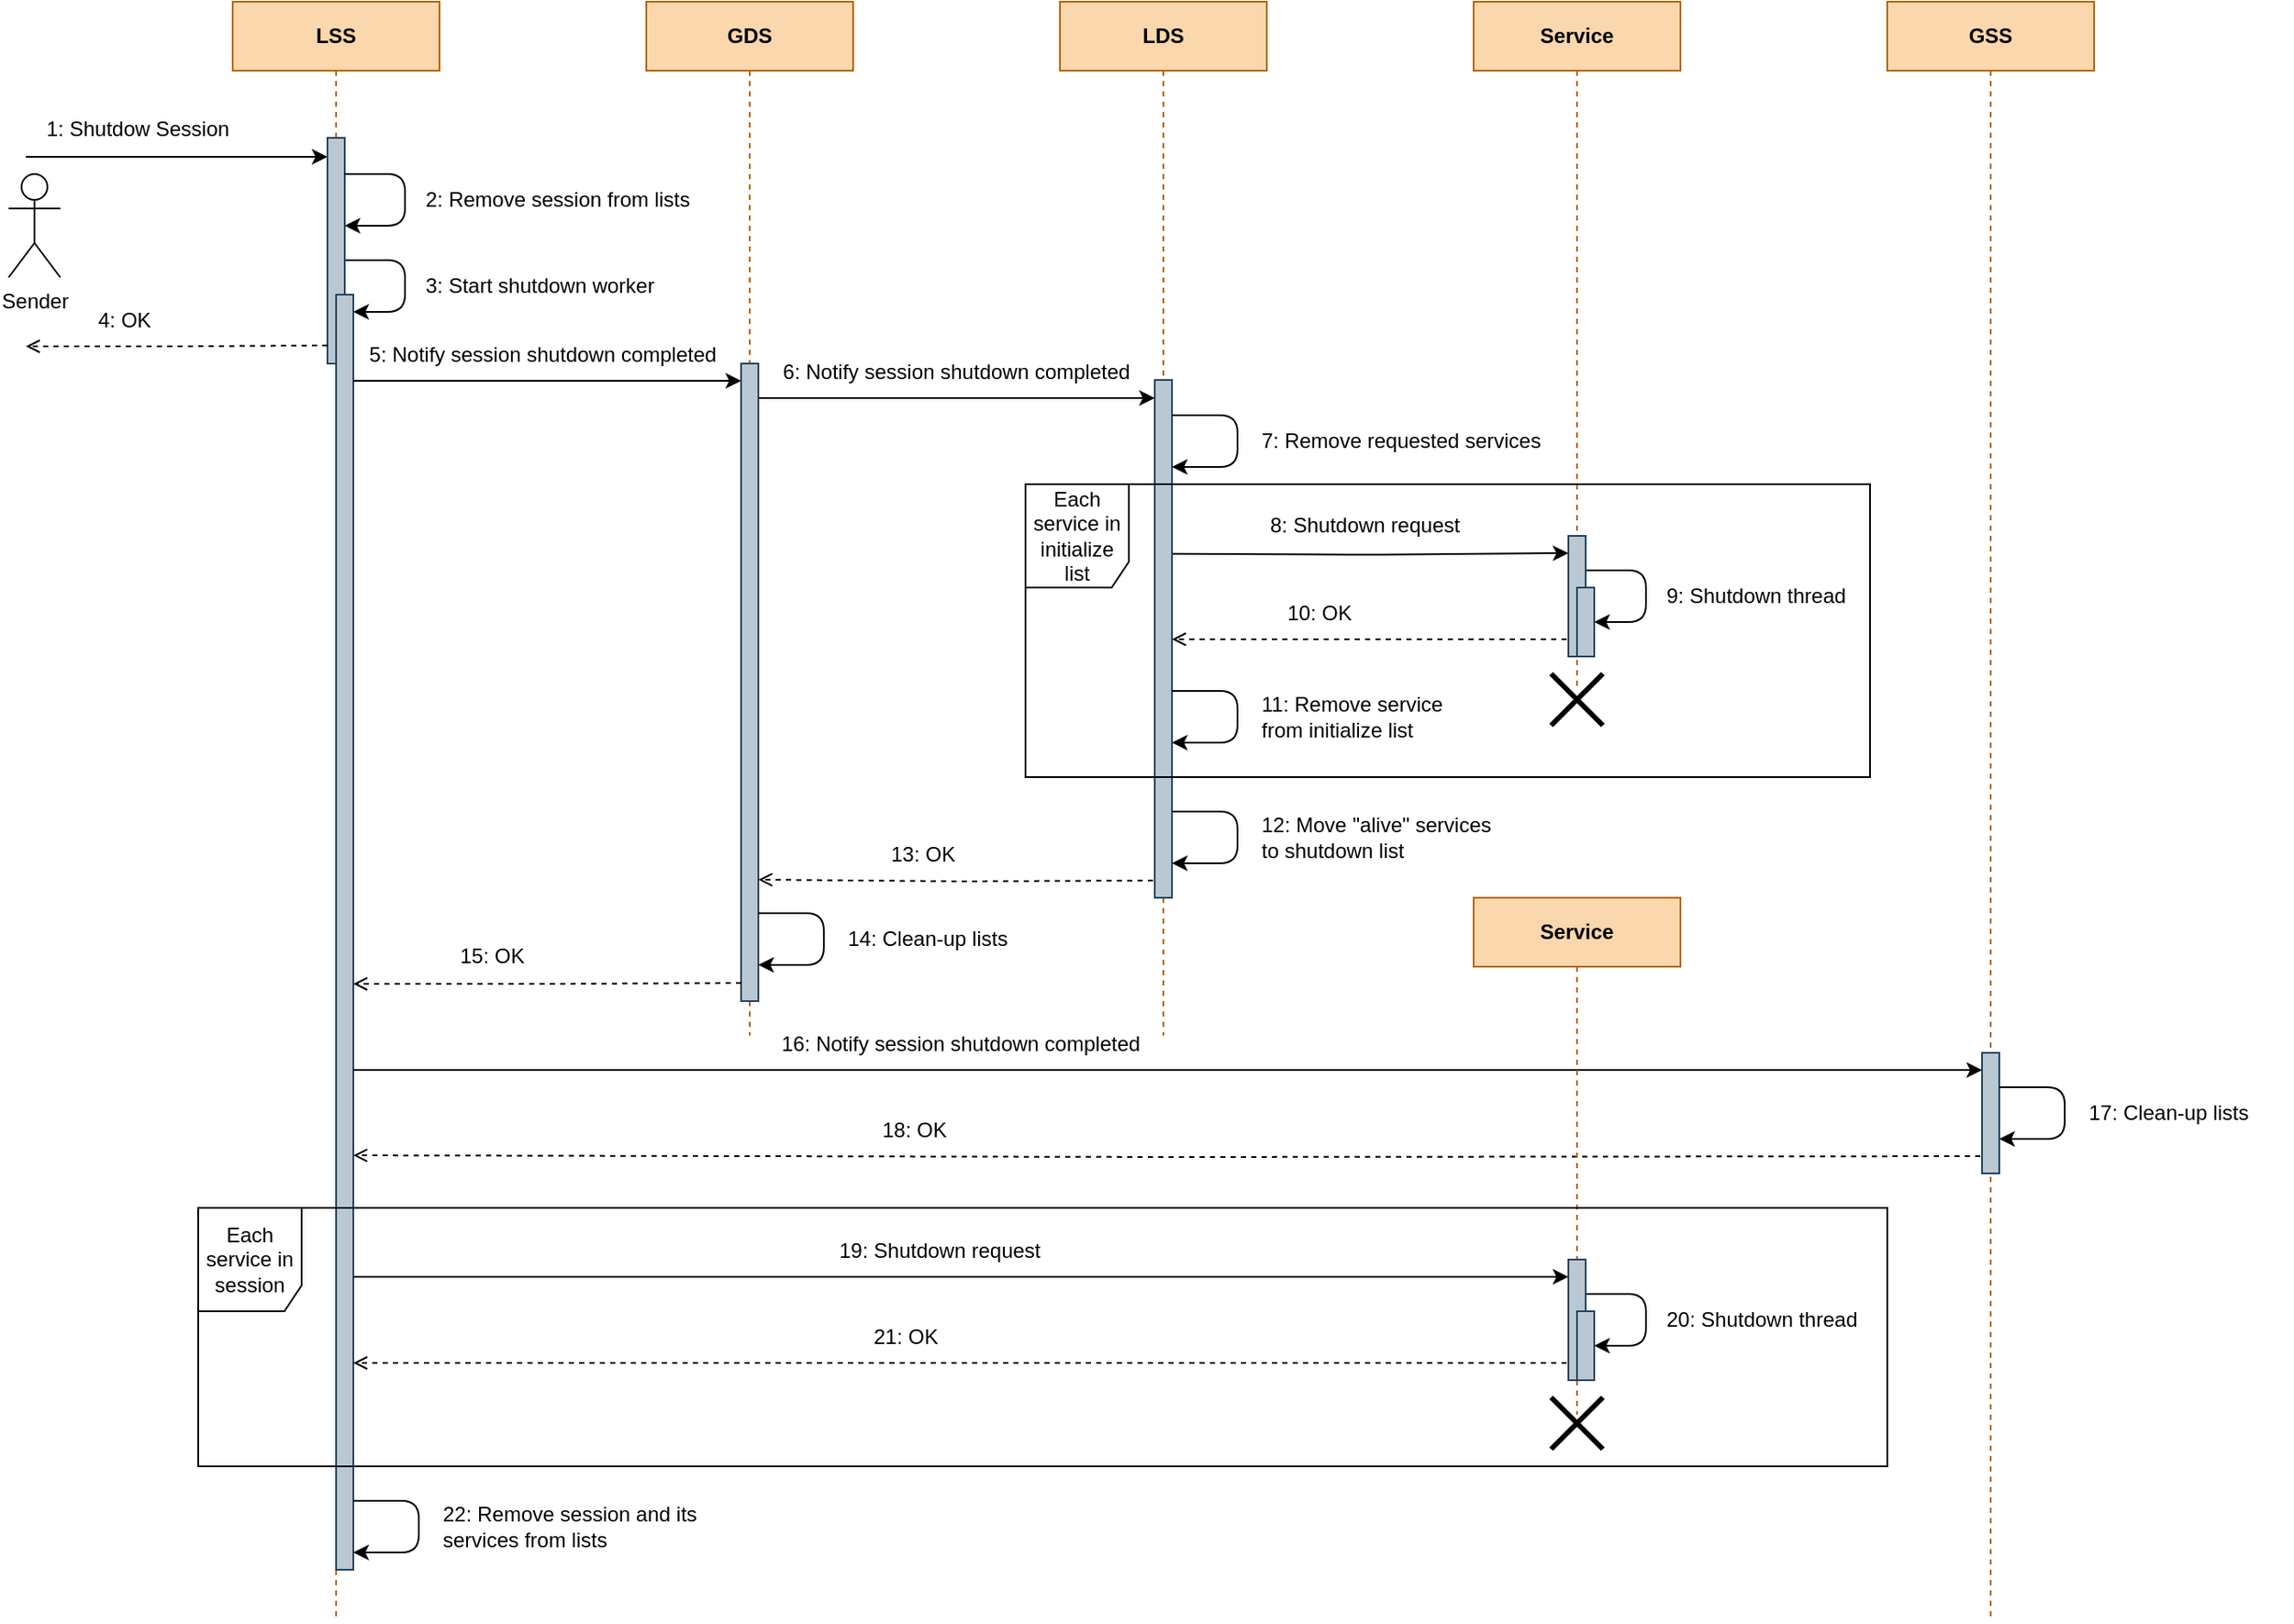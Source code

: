 <mxfile version="27.0.5">
  <diagram name="Page-1" id="VMZdibjBmJLBxk7ZPFCg">
    <mxGraphModel dx="1403" dy="576" grid="1" gridSize="10" guides="1" tooltips="1" connect="1" arrows="1" fold="1" page="1" pageScale="1" pageWidth="1654" pageHeight="1169" math="0" shadow="0">
      <root>
        <mxCell id="0" />
        <mxCell id="1" parent="0" />
        <mxCell id="EO8kv-_hzXF2GcDBW9tc-53" value="" style="endArrow=open;html=1;rounded=1;dashed=1;endFill=0;strokeColor=default;strokeWidth=1;align=center;verticalAlign=middle;fontFamily=Helvetica;fontSize=12;fontColor=default;labelBackgroundColor=default;edgeStyle=orthogonalEdgeStyle;curved=0;" edge="1" parent="1">
          <mxGeometry width="50" height="50" relative="1" as="geometry">
            <mxPoint x="1180" y="710" as="sourcePoint" />
            <mxPoint x="230" y="709.51" as="targetPoint" />
          </mxGeometry>
        </mxCell>
        <mxCell id="EO8kv-_hzXF2GcDBW9tc-42" value="" style="endArrow=open;html=1;rounded=1;dashed=1;endFill=0;strokeColor=default;strokeWidth=1;align=center;verticalAlign=middle;fontFamily=Helvetica;fontSize=12;fontColor=default;labelBackgroundColor=default;edgeStyle=orthogonalEdgeStyle;curved=0;" edge="1" parent="1">
          <mxGeometry width="50" height="50" relative="1" as="geometry">
            <mxPoint x="700" y="550" as="sourcePoint" />
            <mxPoint x="465" y="549.51" as="targetPoint" />
          </mxGeometry>
        </mxCell>
        <mxCell id="EO8kv-_hzXF2GcDBW9tc-35" value="" style="endArrow=open;html=1;rounded=1;dashed=1;endFill=0;strokeColor=default;strokeWidth=1;align=center;verticalAlign=middle;fontFamily=Helvetica;fontSize=12;fontColor=default;labelBackgroundColor=default;edgeStyle=orthogonalEdgeStyle;curved=0;" edge="1" parent="1">
          <mxGeometry width="50" height="50" relative="1" as="geometry">
            <mxPoint x="940" y="410" as="sourcePoint" />
            <mxPoint x="705" y="410" as="targetPoint" />
          </mxGeometry>
        </mxCell>
        <mxCell id="EO8kv-_hzXF2GcDBW9tc-33" style="edgeStyle=orthogonalEdgeStyle;rounded=1;orthogonalLoop=1;jettySize=auto;html=1;strokeColor=default;strokeWidth=1;align=center;verticalAlign=middle;fontFamily=Helvetica;fontSize=12;fontColor=default;labelBackgroundColor=default;startArrow=none;startFill=0;endArrow=classic;endFill=1;curved=0;" edge="1" parent="1">
          <mxGeometry relative="1" as="geometry">
            <mxPoint x="950.0" y="400" as="targetPoint" />
            <mxPoint x="940" y="370" as="sourcePoint" />
            <Array as="points">
              <mxPoint x="980" y="370" />
              <mxPoint x="980" y="400" />
            </Array>
          </mxGeometry>
        </mxCell>
        <mxCell id="EO8kv-_hzXF2GcDBW9tc-30" value="" style="html=1;verticalAlign=bottom;endArrow=classic;rounded=1;strokeColor=default;strokeWidth=1;align=center;fontFamily=Helvetica;fontSize=12;fontColor=default;labelBackgroundColor=default;edgeStyle=orthogonalEdgeStyle;curved=0;endFill=1;" edge="1" parent="1">
          <mxGeometry width="80" relative="1" as="geometry">
            <mxPoint x="700" y="360.4" as="sourcePoint" />
            <mxPoint x="935" y="360" as="targetPoint" />
            <mxPoint as="offset" />
          </mxGeometry>
        </mxCell>
        <mxCell id="EO8kv-_hzXF2GcDBW9tc-21" value="" style="html=1;verticalAlign=bottom;endArrow=classic;rounded=1;strokeColor=default;strokeWidth=1;align=center;fontFamily=Helvetica;fontSize=12;fontColor=default;labelBackgroundColor=default;edgeStyle=orthogonalEdgeStyle;curved=0;endFill=1;" edge="1" parent="1">
          <mxGeometry width="80" relative="1" as="geometry">
            <mxPoint x="460" y="270" as="sourcePoint" />
            <mxPoint x="695" y="270" as="targetPoint" />
            <mxPoint as="offset" />
          </mxGeometry>
        </mxCell>
        <mxCell id="EO8kv-_hzXF2GcDBW9tc-12" style="edgeStyle=orthogonalEdgeStyle;rounded=1;orthogonalLoop=1;jettySize=auto;html=1;strokeColor=default;strokeWidth=1;align=center;verticalAlign=middle;fontFamily=Helvetica;fontSize=12;fontColor=default;labelBackgroundColor=default;startArrow=none;startFill=0;endArrow=classic;endFill=1;curved=0;" edge="1" parent="1">
          <mxGeometry relative="1" as="geometry">
            <mxPoint x="230" y="220" as="targetPoint" />
            <mxPoint x="220" y="190" as="sourcePoint" />
            <Array as="points">
              <mxPoint x="260" y="190" />
              <mxPoint x="260" y="220" />
            </Array>
          </mxGeometry>
        </mxCell>
        <mxCell id="EO8kv-_hzXF2GcDBW9tc-2" value="&lt;b&gt;LSS&lt;/b&gt;" style="shape=umlLifeline;perimeter=lifelinePerimeter;whiteSpace=wrap;html=1;container=0;collapsible=0;recursiveResize=0;outlineConnect=0;fillColor=#fad7ac;strokeColor=#b46504;fontColor=#000000;rounded=0;align=center;verticalAlign=middle;fontFamily=Helvetica;fontSize=12;dropTarget=0;connectable=0;allowArrows=0;" vertex="1" parent="1">
          <mxGeometry x="160" y="40" width="120" height="940" as="geometry" />
        </mxCell>
        <mxCell id="EO8kv-_hzXF2GcDBW9tc-3" value="&lt;b&gt;GSS&lt;/b&gt;" style="shape=umlLifeline;perimeter=lifelinePerimeter;whiteSpace=wrap;html=1;container=0;collapsible=0;recursiveResize=0;outlineConnect=0;fillColor=#fad7ac;strokeColor=#b46504;fontColor=#000000;rounded=0;align=center;verticalAlign=middle;fontFamily=Helvetica;fontSize=12;dropTarget=0;connectable=0;allowArrows=0;" vertex="1" parent="1">
          <mxGeometry x="1120" y="40" width="120" height="940" as="geometry" />
        </mxCell>
        <mxCell id="EO8kv-_hzXF2GcDBW9tc-4" value="&lt;b&gt;GDS&lt;/b&gt;" style="shape=umlLifeline;perimeter=lifelinePerimeter;whiteSpace=wrap;html=1;container=0;collapsible=0;recursiveResize=0;outlineConnect=0;fillColor=#fad7ac;strokeColor=#b46504;fontColor=#000000;rounded=0;align=center;verticalAlign=middle;fontFamily=Helvetica;fontSize=12;dropTarget=0;connectable=0;allowArrows=0;" vertex="1" parent="1">
          <mxGeometry x="400" y="40" width="120" height="600" as="geometry" />
        </mxCell>
        <mxCell id="EO8kv-_hzXF2GcDBW9tc-5" value="&lt;b&gt;LDS&lt;/b&gt;" style="shape=umlLifeline;perimeter=lifelinePerimeter;whiteSpace=wrap;html=1;container=0;collapsible=0;recursiveResize=0;outlineConnect=0;fillColor=#fad7ac;strokeColor=#b46504;fontColor=#000000;rounded=0;align=center;verticalAlign=middle;fontFamily=Helvetica;fontSize=12;dropTarget=0;connectable=0;allowArrows=0;" vertex="1" parent="1">
          <mxGeometry x="640" y="40" width="120" height="600" as="geometry" />
        </mxCell>
        <mxCell id="EO8kv-_hzXF2GcDBW9tc-6" value="Service" style="shape=umlLifeline;perimeter=lifelinePerimeter;whiteSpace=wrap;html=1;container=0;collapsible=0;recursiveResize=0;outlineConnect=0;fillColor=#fad7ac;strokeColor=#b46504;fontColor=#000000;rounded=0;align=center;verticalAlign=middle;fontFamily=Helvetica;fontSize=12;dropTarget=0;connectable=0;allowArrows=0;fontStyle=1" vertex="1" parent="1">
          <mxGeometry x="880" y="40" width="120" height="400" as="geometry" />
        </mxCell>
        <mxCell id="EO8kv-_hzXF2GcDBW9tc-7" value="" style="html=1;verticalAlign=bottom;endArrow=classic;rounded=1;strokeColor=default;strokeWidth=1;align=center;fontFamily=Helvetica;fontSize=12;fontColor=default;labelBackgroundColor=default;edgeStyle=orthogonalEdgeStyle;curved=0;endFill=1;" edge="1" parent="1">
          <mxGeometry width="80" relative="1" as="geometry">
            <mxPoint x="40" y="130" as="sourcePoint" />
            <mxPoint x="215" y="130" as="targetPoint" />
            <mxPoint as="offset" />
          </mxGeometry>
        </mxCell>
        <mxCell id="EO8kv-_hzXF2GcDBW9tc-8" value="1: Shutdow Session" style="text;html=1;align=left;verticalAlign=middle;whiteSpace=wrap;rounded=0;allowArrows=0;fontFamily=Helvetica;fontSize=12;fontColor=#000000;connectable=0;" vertex="1" parent="1">
          <mxGeometry x="50" y="109" width="140" height="10" as="geometry" />
        </mxCell>
        <mxCell id="EO8kv-_hzXF2GcDBW9tc-10" value="" style="html=1;points=[];perimeter=orthogonalPerimeter;fillColor=#bac8d3;strokeColor=#23445d;rounded=0;align=left;verticalAlign=top;fontFamily=Helvetica;fontSize=12;fontColor=default;connectable=0;" vertex="1" parent="1">
          <mxGeometry x="215" y="119" width="10" height="131" as="geometry" />
        </mxCell>
        <mxCell id="EO8kv-_hzXF2GcDBW9tc-11" value="" style="html=1;points=[];perimeter=orthogonalPerimeter;fillColor=#bac8d3;strokeColor=#23445d;rounded=0;align=left;verticalAlign=top;fontFamily=Helvetica;fontSize=12;fontColor=default;connectable=0;" vertex="1" parent="1">
          <mxGeometry x="220" y="210" width="10" height="740" as="geometry" />
        </mxCell>
        <mxCell id="EO8kv-_hzXF2GcDBW9tc-13" value="3: Start shutdown worker" style="text;html=1;align=left;verticalAlign=middle;whiteSpace=wrap;rounded=0;allowArrows=0;fontFamily=Helvetica;fontSize=12;fontColor=#000000;connectable=0;" vertex="1" parent="1">
          <mxGeometry x="270" y="190" width="165" height="30" as="geometry" />
        </mxCell>
        <mxCell id="EO8kv-_hzXF2GcDBW9tc-14" style="edgeStyle=orthogonalEdgeStyle;rounded=1;orthogonalLoop=1;jettySize=auto;html=1;strokeColor=default;strokeWidth=1;align=center;verticalAlign=middle;fontFamily=Helvetica;fontSize=12;fontColor=default;labelBackgroundColor=default;startArrow=none;startFill=0;endArrow=classic;endFill=1;curved=0;" edge="1" parent="1">
          <mxGeometry relative="1" as="geometry">
            <mxPoint x="225.0" y="170" as="targetPoint" />
            <mxPoint x="225.0" y="140" as="sourcePoint" />
            <Array as="points">
              <mxPoint x="260" y="140" />
              <mxPoint x="260" y="170" />
            </Array>
          </mxGeometry>
        </mxCell>
        <mxCell id="EO8kv-_hzXF2GcDBW9tc-15" value="2: Remove session from lists" style="text;html=1;align=left;verticalAlign=middle;whiteSpace=wrap;rounded=0;allowArrows=0;fontFamily=Helvetica;fontSize=12;fontColor=#000000;connectable=0;" vertex="1" parent="1">
          <mxGeometry x="270" y="140" width="165" height="30" as="geometry" />
        </mxCell>
        <mxCell id="EO8kv-_hzXF2GcDBW9tc-16" value="" style="endArrow=open;html=1;rounded=1;dashed=1;endFill=0;strokeColor=default;strokeWidth=1;align=center;verticalAlign=middle;fontFamily=Helvetica;fontSize=12;fontColor=default;labelBackgroundColor=default;edgeStyle=orthogonalEdgeStyle;curved=0;" edge="1" parent="1">
          <mxGeometry width="50" height="50" relative="1" as="geometry">
            <mxPoint x="215" y="239.51" as="sourcePoint" />
            <mxPoint x="40" y="240" as="targetPoint" />
          </mxGeometry>
        </mxCell>
        <mxCell id="EO8kv-_hzXF2GcDBW9tc-17" value="4: OK" style="text;html=1;align=left;verticalAlign=middle;whiteSpace=wrap;rounded=0;allowArrows=0;fontFamily=Helvetica;fontSize=12;fontColor=#000000;connectable=0;" vertex="1" parent="1">
          <mxGeometry x="80" y="220" width="80" height="10" as="geometry" />
        </mxCell>
        <mxCell id="EO8kv-_hzXF2GcDBW9tc-18" value="" style="html=1;verticalAlign=bottom;endArrow=classic;rounded=1;strokeColor=default;strokeWidth=1;align=center;fontFamily=Helvetica;fontSize=12;fontColor=default;labelBackgroundColor=default;edgeStyle=orthogonalEdgeStyle;curved=0;endFill=1;" edge="1" parent="1">
          <mxGeometry width="80" relative="1" as="geometry">
            <mxPoint x="230" y="260" as="sourcePoint" />
            <mxPoint x="455" y="260" as="targetPoint" />
            <mxPoint as="offset" />
          </mxGeometry>
        </mxCell>
        <mxCell id="EO8kv-_hzXF2GcDBW9tc-19" value="5: Notify session shutdown completed" style="text;html=1;align=center;verticalAlign=middle;whiteSpace=wrap;rounded=0;allowArrows=0;fontFamily=Helvetica;fontSize=12;fontColor=#000000;connectable=0;" vertex="1" parent="1">
          <mxGeometry x="230" y="240" width="220" height="10" as="geometry" />
        </mxCell>
        <mxCell id="EO8kv-_hzXF2GcDBW9tc-20" value="" style="html=1;points=[];perimeter=orthogonalPerimeter;fillColor=#bac8d3;strokeColor=#23445d;rounded=0;align=left;verticalAlign=top;fontFamily=Helvetica;fontSize=12;fontColor=default;connectable=0;allowArrows=0;" vertex="1" parent="1">
          <mxGeometry x="455" y="250" width="10" height="370" as="geometry" />
        </mxCell>
        <mxCell id="EO8kv-_hzXF2GcDBW9tc-22" value="6: Notify session shutdown completed" style="text;html=1;align=center;verticalAlign=middle;whiteSpace=wrap;rounded=0;allowArrows=0;fontFamily=Helvetica;fontSize=12;fontColor=#000000;connectable=0;" vertex="1" parent="1">
          <mxGeometry x="470" y="250" width="220" height="10" as="geometry" />
        </mxCell>
        <mxCell id="EO8kv-_hzXF2GcDBW9tc-23" value="" style="html=1;points=[];perimeter=orthogonalPerimeter;fillColor=#bac8d3;strokeColor=#23445d;rounded=0;align=left;verticalAlign=top;fontFamily=Helvetica;fontSize=12;fontColor=default;connectable=0;allowArrows=0;" vertex="1" parent="1">
          <mxGeometry x="695" y="259.52" width="10" height="300.48" as="geometry" />
        </mxCell>
        <mxCell id="EO8kv-_hzXF2GcDBW9tc-24" style="edgeStyle=orthogonalEdgeStyle;rounded=1;orthogonalLoop=1;jettySize=auto;html=1;strokeColor=default;strokeWidth=1;align=center;verticalAlign=middle;fontFamily=Helvetica;fontSize=12;fontColor=default;labelBackgroundColor=default;startArrow=none;startFill=0;endArrow=classic;endFill=1;curved=0;" edge="1" parent="1">
          <mxGeometry relative="1" as="geometry">
            <mxPoint x="705.0" y="310" as="targetPoint" />
            <mxPoint x="705.0" y="280" as="sourcePoint" />
            <Array as="points">
              <mxPoint x="743.0" y="280" />
              <mxPoint x="743.0" y="310" />
              <mxPoint x="705.0" y="310" />
            </Array>
          </mxGeometry>
        </mxCell>
        <mxCell id="EO8kv-_hzXF2GcDBW9tc-25" value="7: Remove requested services" style="text;html=1;align=left;verticalAlign=middle;whiteSpace=wrap;rounded=0;allowArrows=0;fontFamily=Helvetica;fontSize=12;fontColor=#000000;connectable=0;" vertex="1" parent="1">
          <mxGeometry x="755" y="280" width="175" height="30" as="geometry" />
        </mxCell>
        <mxCell id="EO8kv-_hzXF2GcDBW9tc-28" value="Each service in initialize list" style="shape=umlFrame;whiteSpace=wrap;html=1;pointerEvents=0;connectable=0;allowArrows=0;recursiveResize=0;width=60;height=60;" vertex="1" parent="1">
          <mxGeometry x="620" y="320" width="490" height="170" as="geometry" />
        </mxCell>
        <mxCell id="EO8kv-_hzXF2GcDBW9tc-29" value="" style="html=1;points=[];perimeter=orthogonalPerimeter;fillColor=#bac8d3;strokeColor=#23445d;rounded=0;align=left;verticalAlign=top;fontFamily=Helvetica;fontSize=12;fontColor=default;connectable=0;allowArrows=0;" vertex="1" parent="1">
          <mxGeometry x="935" y="350" width="10" height="70" as="geometry" />
        </mxCell>
        <mxCell id="EO8kv-_hzXF2GcDBW9tc-31" value="8: Shutdown request" style="text;html=1;align=left;verticalAlign=middle;whiteSpace=wrap;rounded=0;allowArrows=0;fontFamily=Helvetica;fontSize=12;fontColor=#000000;connectable=0;" vertex="1" parent="1">
          <mxGeometry x="760" y="339" width="120" height="10" as="geometry" />
        </mxCell>
        <mxCell id="EO8kv-_hzXF2GcDBW9tc-32" value="" style="html=1;points=[];perimeter=orthogonalPerimeter;fillColor=#bac8d3;strokeColor=#23445d;rounded=0;align=left;verticalAlign=top;fontFamily=Helvetica;fontSize=12;fontColor=default;connectable=0;allowArrows=0;" vertex="1" parent="1">
          <mxGeometry x="940" y="380" width="10" height="40" as="geometry" />
        </mxCell>
        <mxCell id="EO8kv-_hzXF2GcDBW9tc-34" value="9: Shutdown thread" style="text;html=1;align=left;verticalAlign=middle;whiteSpace=wrap;rounded=0;allowArrows=0;fontFamily=Helvetica;fontSize=12;fontColor=#000000;connectable=0;" vertex="1" parent="1">
          <mxGeometry x="990.0" y="370" width="120" height="30" as="geometry" />
        </mxCell>
        <mxCell id="EO8kv-_hzXF2GcDBW9tc-36" value="10: OK" style="text;html=1;align=left;verticalAlign=middle;whiteSpace=wrap;rounded=0;allowArrows=0;fontFamily=Helvetica;fontSize=12;fontColor=#000000;connectable=0;" vertex="1" parent="1">
          <mxGeometry x="770" y="390" width="80" height="10" as="geometry" />
        </mxCell>
        <mxCell id="EO8kv-_hzXF2GcDBW9tc-37" value="" style="shape=umlDestroy;whiteSpace=wrap;html=1;strokeWidth=3;targetShapes=umlLifeline;connectable=0;allowArrows=0;recursiveResize=0;rotatable=0;resizable=0;" vertex="1" parent="1">
          <mxGeometry x="925" y="430" width="30" height="30" as="geometry" />
        </mxCell>
        <mxCell id="EO8kv-_hzXF2GcDBW9tc-38" style="edgeStyle=orthogonalEdgeStyle;rounded=1;orthogonalLoop=1;jettySize=auto;html=1;strokeColor=default;strokeWidth=1;align=center;verticalAlign=middle;fontFamily=Helvetica;fontSize=12;fontColor=default;labelBackgroundColor=default;startArrow=none;startFill=0;endArrow=classic;endFill=1;curved=0;" edge="1" parent="1">
          <mxGeometry relative="1" as="geometry">
            <mxPoint x="705.02" y="470" as="targetPoint" />
            <mxPoint x="705.02" y="440" as="sourcePoint" />
            <Array as="points">
              <mxPoint x="743.02" y="440" />
              <mxPoint x="743.02" y="470" />
              <mxPoint x="705.02" y="470" />
            </Array>
          </mxGeometry>
        </mxCell>
        <mxCell id="EO8kv-_hzXF2GcDBW9tc-39" value="11: Remove service from initialize list" style="text;html=1;align=left;verticalAlign=middle;whiteSpace=wrap;rounded=0;allowArrows=0;fontFamily=Helvetica;fontSize=12;fontColor=#000000;connectable=0;" vertex="1" parent="1">
          <mxGeometry x="755.02" y="440" width="120" height="30" as="geometry" />
        </mxCell>
        <mxCell id="EO8kv-_hzXF2GcDBW9tc-40" style="edgeStyle=orthogonalEdgeStyle;rounded=1;orthogonalLoop=1;jettySize=auto;html=1;strokeColor=default;strokeWidth=1;align=center;verticalAlign=middle;fontFamily=Helvetica;fontSize=12;fontColor=default;labelBackgroundColor=default;startArrow=none;startFill=0;endArrow=classic;endFill=1;curved=0;" edge="1" parent="1">
          <mxGeometry relative="1" as="geometry">
            <mxPoint x="705.0" y="540" as="targetPoint" />
            <mxPoint x="705.0" y="510" as="sourcePoint" />
            <Array as="points">
              <mxPoint x="743.0" y="510" />
              <mxPoint x="743.0" y="540" />
              <mxPoint x="705.0" y="540" />
            </Array>
          </mxGeometry>
        </mxCell>
        <mxCell id="EO8kv-_hzXF2GcDBW9tc-41" value="12: Move &quot;alive&quot; services to shutdown list" style="text;html=1;align=left;verticalAlign=middle;whiteSpace=wrap;rounded=0;allowArrows=0;fontFamily=Helvetica;fontSize=12;fontColor=#000000;connectable=0;" vertex="1" parent="1">
          <mxGeometry x="755" y="510" width="145" height="30" as="geometry" />
        </mxCell>
        <mxCell id="EO8kv-_hzXF2GcDBW9tc-43" value="13: OK" style="text;html=1;align=left;verticalAlign=middle;whiteSpace=wrap;rounded=0;allowArrows=0;fontFamily=Helvetica;fontSize=12;fontColor=#000000;connectable=0;" vertex="1" parent="1">
          <mxGeometry x="540" y="530" width="80" height="10" as="geometry" />
        </mxCell>
        <mxCell id="EO8kv-_hzXF2GcDBW9tc-44" style="edgeStyle=orthogonalEdgeStyle;rounded=1;orthogonalLoop=1;jettySize=auto;html=1;strokeColor=default;strokeWidth=1;align=center;verticalAlign=middle;fontFamily=Helvetica;fontSize=12;fontColor=default;labelBackgroundColor=default;startArrow=none;startFill=0;endArrow=classic;endFill=1;curved=0;" edge="1" parent="1">
          <mxGeometry relative="1" as="geometry">
            <mxPoint x="465.0" y="599" as="targetPoint" />
            <mxPoint x="465.0" y="569" as="sourcePoint" />
            <Array as="points">
              <mxPoint x="503.0" y="569" />
              <mxPoint x="503.0" y="599" />
              <mxPoint x="465.0" y="599" />
            </Array>
          </mxGeometry>
        </mxCell>
        <mxCell id="EO8kv-_hzXF2GcDBW9tc-45" value="14: Clean-up lists" style="text;html=1;align=left;verticalAlign=middle;whiteSpace=wrap;rounded=0;allowArrows=0;fontFamily=Helvetica;fontSize=12;fontColor=#000000;connectable=0;" vertex="1" parent="1">
          <mxGeometry x="515.0" y="569" width="120" height="30" as="geometry" />
        </mxCell>
        <mxCell id="EO8kv-_hzXF2GcDBW9tc-46" value="" style="endArrow=open;html=1;rounded=1;dashed=1;endFill=0;strokeColor=default;strokeWidth=1;align=center;verticalAlign=middle;fontFamily=Helvetica;fontSize=12;fontColor=default;labelBackgroundColor=default;edgeStyle=orthogonalEdgeStyle;curved=0;" edge="1" parent="1">
          <mxGeometry width="50" height="50" relative="1" as="geometry">
            <mxPoint x="455" y="609.51" as="sourcePoint" />
            <mxPoint x="230" y="610" as="targetPoint" />
          </mxGeometry>
        </mxCell>
        <mxCell id="EO8kv-_hzXF2GcDBW9tc-47" value="15: OK" style="text;html=1;align=left;verticalAlign=middle;whiteSpace=wrap;rounded=0;allowArrows=0;fontFamily=Helvetica;fontSize=12;fontColor=#000000;connectable=0;" vertex="1" parent="1">
          <mxGeometry x="290" y="589" width="80" height="10" as="geometry" />
        </mxCell>
        <mxCell id="EO8kv-_hzXF2GcDBW9tc-48" value="" style="html=1;points=[];perimeter=orthogonalPerimeter;fillColor=#bac8d3;strokeColor=#23445d;rounded=0;align=left;verticalAlign=top;fontFamily=Helvetica;fontSize=12;fontColor=default;connectable=0;allowArrows=0;" vertex="1" parent="1">
          <mxGeometry x="1175" y="650" width="10" height="70" as="geometry" />
        </mxCell>
        <mxCell id="EO8kv-_hzXF2GcDBW9tc-49" value="" style="html=1;verticalAlign=bottom;endArrow=classic;rounded=1;strokeColor=default;strokeWidth=1;align=center;fontFamily=Helvetica;fontSize=12;fontColor=default;labelBackgroundColor=default;edgeStyle=orthogonalEdgeStyle;curved=0;endFill=1;" edge="1" parent="1">
          <mxGeometry width="80" relative="1" as="geometry">
            <mxPoint x="230" y="660" as="sourcePoint" />
            <mxPoint x="1175" y="660" as="targetPoint" />
            <mxPoint as="offset" />
          </mxGeometry>
        </mxCell>
        <mxCell id="EO8kv-_hzXF2GcDBW9tc-50" value="16: Notify session shutdown completed" style="text;html=1;align=center;verticalAlign=middle;whiteSpace=wrap;rounded=0;allowArrows=0;fontFamily=Helvetica;fontSize=12;fontColor=#000000;connectable=0;" vertex="1" parent="1">
          <mxGeometry x="465" y="640" width="235" height="10" as="geometry" />
        </mxCell>
        <mxCell id="EO8kv-_hzXF2GcDBW9tc-51" style="edgeStyle=orthogonalEdgeStyle;rounded=1;orthogonalLoop=1;jettySize=auto;html=1;strokeColor=default;strokeWidth=1;align=center;verticalAlign=middle;fontFamily=Helvetica;fontSize=12;fontColor=default;labelBackgroundColor=default;startArrow=none;startFill=0;endArrow=classic;endFill=1;curved=0;" edge="1" parent="1">
          <mxGeometry relative="1" as="geometry">
            <mxPoint x="1185.0" y="700" as="targetPoint" />
            <mxPoint x="1185.0" y="670" as="sourcePoint" />
            <Array as="points">
              <mxPoint x="1223.0" y="670" />
              <mxPoint x="1223.0" y="700" />
              <mxPoint x="1185.0" y="700" />
            </Array>
          </mxGeometry>
        </mxCell>
        <mxCell id="EO8kv-_hzXF2GcDBW9tc-52" value="17: Clean-up lists" style="text;html=1;align=left;verticalAlign=middle;whiteSpace=wrap;rounded=0;allowArrows=0;fontFamily=Helvetica;fontSize=12;fontColor=#000000;connectable=0;" vertex="1" parent="1">
          <mxGeometry x="1235.0" y="670" width="120" height="30" as="geometry" />
        </mxCell>
        <mxCell id="EO8kv-_hzXF2GcDBW9tc-54" value="18: OK" style="text;html=1;align=left;verticalAlign=middle;whiteSpace=wrap;rounded=0;allowArrows=0;fontFamily=Helvetica;fontSize=12;fontColor=#000000;connectable=0;" vertex="1" parent="1">
          <mxGeometry x="535" y="690" width="80" height="10" as="geometry" />
        </mxCell>
        <mxCell id="EO8kv-_hzXF2GcDBW9tc-55" value="Service" style="shape=umlLifeline;perimeter=lifelinePerimeter;whiteSpace=wrap;html=1;container=0;collapsible=0;recursiveResize=0;outlineConnect=0;fillColor=#fad7ac;strokeColor=#b46504;fontColor=#000000;rounded=0;align=center;verticalAlign=middle;fontFamily=Helvetica;fontSize=12;dropTarget=0;connectable=0;allowArrows=0;fontStyle=1" vertex="1" parent="1">
          <mxGeometry x="880" y="560" width="120" height="300" as="geometry" />
        </mxCell>
        <mxCell id="EO8kv-_hzXF2GcDBW9tc-56" value="Each service in session" style="shape=umlFrame;whiteSpace=wrap;html=1;pointerEvents=0;connectable=0;allowArrows=0;recursiveResize=0;width=60;height=60;" vertex="1" parent="1">
          <mxGeometry x="140" y="740" width="980" height="150" as="geometry" />
        </mxCell>
        <mxCell id="EO8kv-_hzXF2GcDBW9tc-57" value="" style="endArrow=open;html=1;rounded=1;dashed=1;endFill=0;strokeColor=default;strokeWidth=1;align=center;verticalAlign=middle;fontFamily=Helvetica;fontSize=12;fontColor=default;labelBackgroundColor=default;edgeStyle=orthogonalEdgeStyle;curved=0;" edge="1" parent="1">
          <mxGeometry width="50" height="50" relative="1" as="geometry">
            <mxPoint x="940" y="830" as="sourcePoint" />
            <mxPoint x="230" y="830" as="targetPoint" />
          </mxGeometry>
        </mxCell>
        <mxCell id="EO8kv-_hzXF2GcDBW9tc-58" style="edgeStyle=orthogonalEdgeStyle;rounded=1;orthogonalLoop=1;jettySize=auto;html=1;strokeColor=default;strokeWidth=1;align=center;verticalAlign=middle;fontFamily=Helvetica;fontSize=12;fontColor=default;labelBackgroundColor=default;startArrow=none;startFill=0;endArrow=classic;endFill=1;curved=0;" edge="1" parent="1">
          <mxGeometry relative="1" as="geometry">
            <mxPoint x="950.0" y="820" as="targetPoint" />
            <mxPoint x="940" y="790" as="sourcePoint" />
            <Array as="points">
              <mxPoint x="980" y="790" />
              <mxPoint x="980" y="820" />
            </Array>
          </mxGeometry>
        </mxCell>
        <mxCell id="EO8kv-_hzXF2GcDBW9tc-59" value="" style="html=1;verticalAlign=bottom;endArrow=classic;rounded=1;strokeColor=default;strokeWidth=1;align=center;fontFamily=Helvetica;fontSize=12;fontColor=default;labelBackgroundColor=default;edgeStyle=orthogonalEdgeStyle;curved=0;endFill=1;" edge="1" parent="1">
          <mxGeometry width="80" relative="1" as="geometry">
            <mxPoint x="230" y="780" as="sourcePoint" />
            <mxPoint x="935" y="780" as="targetPoint" />
            <mxPoint as="offset" />
          </mxGeometry>
        </mxCell>
        <mxCell id="EO8kv-_hzXF2GcDBW9tc-60" value="" style="html=1;points=[];perimeter=orthogonalPerimeter;fillColor=#bac8d3;strokeColor=#23445d;rounded=0;align=left;verticalAlign=top;fontFamily=Helvetica;fontSize=12;fontColor=default;connectable=0;allowArrows=0;" vertex="1" parent="1">
          <mxGeometry x="935" y="770" width="10" height="70" as="geometry" />
        </mxCell>
        <mxCell id="EO8kv-_hzXF2GcDBW9tc-61" value="19: Shutdown request" style="text;html=1;align=left;verticalAlign=middle;whiteSpace=wrap;rounded=0;allowArrows=0;fontFamily=Helvetica;fontSize=12;fontColor=#000000;connectable=0;" vertex="1" parent="1">
          <mxGeometry x="510" y="760" width="130" height="10" as="geometry" />
        </mxCell>
        <mxCell id="EO8kv-_hzXF2GcDBW9tc-62" value="" style="html=1;points=[];perimeter=orthogonalPerimeter;fillColor=#bac8d3;strokeColor=#23445d;rounded=0;align=left;verticalAlign=top;fontFamily=Helvetica;fontSize=12;fontColor=default;connectable=0;allowArrows=0;" vertex="1" parent="1">
          <mxGeometry x="940" y="800" width="10" height="40" as="geometry" />
        </mxCell>
        <mxCell id="EO8kv-_hzXF2GcDBW9tc-63" value="20: Shutdown thread" style="text;html=1;align=left;verticalAlign=middle;whiteSpace=wrap;rounded=0;allowArrows=0;fontFamily=Helvetica;fontSize=12;fontColor=#000000;connectable=0;" vertex="1" parent="1">
          <mxGeometry x="990.0" y="790" width="120" height="30" as="geometry" />
        </mxCell>
        <mxCell id="EO8kv-_hzXF2GcDBW9tc-64" value="21: OK" style="text;html=1;align=left;verticalAlign=middle;whiteSpace=wrap;rounded=0;allowArrows=0;fontFamily=Helvetica;fontSize=12;fontColor=#000000;connectable=0;" vertex="1" parent="1">
          <mxGeometry x="530" y="810" width="80" height="10" as="geometry" />
        </mxCell>
        <mxCell id="EO8kv-_hzXF2GcDBW9tc-65" value="" style="shape=umlDestroy;whiteSpace=wrap;html=1;strokeWidth=3;targetShapes=umlLifeline;connectable=0;allowArrows=0;recursiveResize=0;rotatable=0;resizable=0;" vertex="1" parent="1">
          <mxGeometry x="925" y="850" width="30" height="30" as="geometry" />
        </mxCell>
        <mxCell id="EO8kv-_hzXF2GcDBW9tc-68" style="edgeStyle=orthogonalEdgeStyle;rounded=1;orthogonalLoop=1;jettySize=auto;html=1;strokeColor=default;strokeWidth=1;align=center;verticalAlign=middle;fontFamily=Helvetica;fontSize=12;fontColor=default;labelBackgroundColor=default;startArrow=none;startFill=0;endArrow=classic;endFill=1;curved=0;" edge="1" parent="1">
          <mxGeometry relative="1" as="geometry">
            <mxPoint x="230.0" y="940" as="targetPoint" />
            <mxPoint x="230.0" y="910" as="sourcePoint" />
            <Array as="points">
              <mxPoint x="268.0" y="910" />
              <mxPoint x="268.0" y="940" />
              <mxPoint x="230.0" y="940" />
            </Array>
          </mxGeometry>
        </mxCell>
        <mxCell id="EO8kv-_hzXF2GcDBW9tc-69" value="22: Remove session and its services from lists" style="text;html=1;align=left;verticalAlign=middle;whiteSpace=wrap;rounded=0;allowArrows=0;fontFamily=Helvetica;fontSize=12;fontColor=#000000;connectable=0;" vertex="1" parent="1">
          <mxGeometry x="280" y="910" width="160" height="30" as="geometry" />
        </mxCell>
        <mxCell id="EO8kv-_hzXF2GcDBW9tc-70" value="Sender" style="shape=umlActor;verticalLabelPosition=bottom;verticalAlign=top;html=1;" vertex="1" parent="1">
          <mxGeometry x="30" y="140" width="30" height="60" as="geometry" />
        </mxCell>
      </root>
    </mxGraphModel>
  </diagram>
</mxfile>
